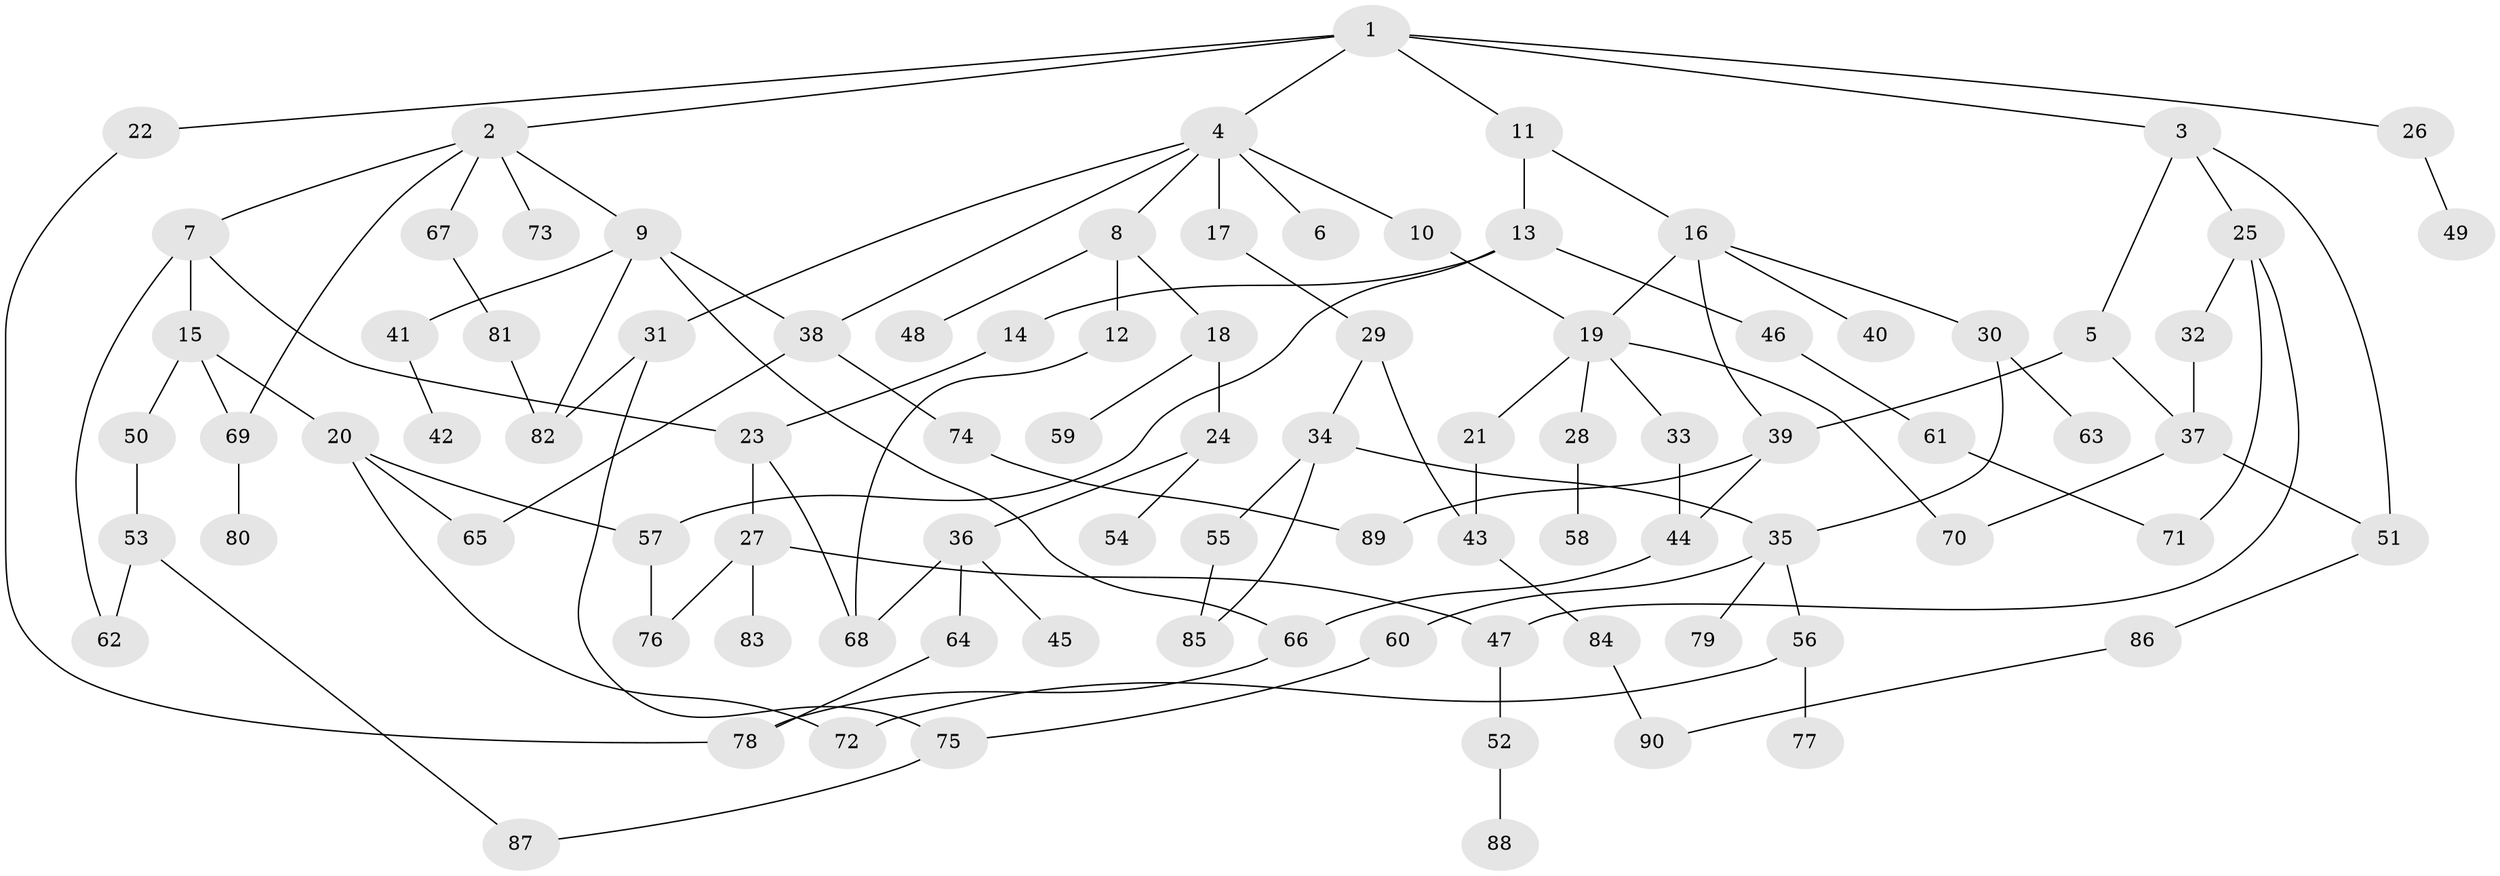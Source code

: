 // coarse degree distribution, {11: 0.017543859649122806, 8: 0.017543859649122806, 4: 0.17543859649122806, 3: 0.19298245614035087, 1: 0.2631578947368421, 7: 0.03508771929824561, 2: 0.22807017543859648, 5: 0.017543859649122806, 6: 0.05263157894736842}
// Generated by graph-tools (version 1.1) at 2025/23/03/03/25 07:23:31]
// undirected, 90 vertices, 119 edges
graph export_dot {
graph [start="1"]
  node [color=gray90,style=filled];
  1;
  2;
  3;
  4;
  5;
  6;
  7;
  8;
  9;
  10;
  11;
  12;
  13;
  14;
  15;
  16;
  17;
  18;
  19;
  20;
  21;
  22;
  23;
  24;
  25;
  26;
  27;
  28;
  29;
  30;
  31;
  32;
  33;
  34;
  35;
  36;
  37;
  38;
  39;
  40;
  41;
  42;
  43;
  44;
  45;
  46;
  47;
  48;
  49;
  50;
  51;
  52;
  53;
  54;
  55;
  56;
  57;
  58;
  59;
  60;
  61;
  62;
  63;
  64;
  65;
  66;
  67;
  68;
  69;
  70;
  71;
  72;
  73;
  74;
  75;
  76;
  77;
  78;
  79;
  80;
  81;
  82;
  83;
  84;
  85;
  86;
  87;
  88;
  89;
  90;
  1 -- 2;
  1 -- 3;
  1 -- 4;
  1 -- 11;
  1 -- 22;
  1 -- 26;
  2 -- 7;
  2 -- 9;
  2 -- 67;
  2 -- 73;
  2 -- 69;
  3 -- 5;
  3 -- 25;
  3 -- 51;
  4 -- 6;
  4 -- 8;
  4 -- 10;
  4 -- 17;
  4 -- 31;
  4 -- 38;
  5 -- 39;
  5 -- 37;
  7 -- 15;
  7 -- 62;
  7 -- 23;
  8 -- 12;
  8 -- 18;
  8 -- 48;
  9 -- 38;
  9 -- 41;
  9 -- 82;
  9 -- 66;
  10 -- 19;
  11 -- 13;
  11 -- 16;
  12 -- 68;
  13 -- 14;
  13 -- 46;
  13 -- 57;
  14 -- 23;
  15 -- 20;
  15 -- 50;
  15 -- 69;
  16 -- 19;
  16 -- 30;
  16 -- 39;
  16 -- 40;
  17 -- 29;
  18 -- 24;
  18 -- 59;
  19 -- 21;
  19 -- 28;
  19 -- 33;
  19 -- 70;
  20 -- 57;
  20 -- 65;
  20 -- 72;
  21 -- 43;
  22 -- 78;
  23 -- 27;
  23 -- 68;
  24 -- 36;
  24 -- 54;
  25 -- 32;
  25 -- 71;
  25 -- 47;
  26 -- 49;
  27 -- 47;
  27 -- 83;
  27 -- 76;
  28 -- 58;
  29 -- 34;
  29 -- 43;
  30 -- 63;
  30 -- 35;
  31 -- 75;
  31 -- 82;
  32 -- 37;
  33 -- 44;
  34 -- 35;
  34 -- 55;
  34 -- 85;
  35 -- 56;
  35 -- 60;
  35 -- 79;
  36 -- 45;
  36 -- 64;
  36 -- 68;
  37 -- 70;
  37 -- 51;
  38 -- 74;
  38 -- 65;
  39 -- 89;
  39 -- 44;
  41 -- 42;
  43 -- 84;
  44 -- 66;
  46 -- 61;
  47 -- 52;
  50 -- 53;
  51 -- 86;
  52 -- 88;
  53 -- 87;
  53 -- 62;
  55 -- 85;
  56 -- 72;
  56 -- 77;
  57 -- 76;
  60 -- 75;
  61 -- 71;
  64 -- 78;
  66 -- 78;
  67 -- 81;
  69 -- 80;
  74 -- 89;
  75 -- 87;
  81 -- 82;
  84 -- 90;
  86 -- 90;
}
